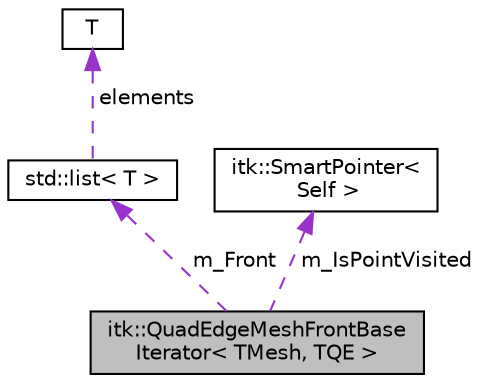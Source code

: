 digraph "itk::QuadEdgeMeshFrontBaseIterator&lt; TMesh, TQE &gt;"
{
 // LATEX_PDF_SIZE
  edge [fontname="Helvetica",fontsize="10",labelfontname="Helvetica",labelfontsize="10"];
  node [fontname="Helvetica",fontsize="10",shape=record];
  Node1 [label="itk::QuadEdgeMeshFrontBase\lIterator\< TMesh, TQE \>",height=0.2,width=0.4,color="black", fillcolor="grey75", style="filled", fontcolor="black",tooltip="Front iterator on Mesh class."];
  Node2 -> Node1 [dir="back",color="darkorchid3",fontsize="10",style="dashed",label=" m_Front" ,fontname="Helvetica"];
  Node2 [label="std::list\< T \>",height=0.2,width=0.4,color="black", fillcolor="white", style="filled",tooltip=" "];
  Node3 -> Node2 [dir="back",color="darkorchid3",fontsize="10",style="dashed",label=" elements" ,fontname="Helvetica"];
  Node3 [label="T",height=0.2,width=0.4,color="black", fillcolor="white", style="filled",tooltip=" "];
  Node4 -> Node1 [dir="back",color="darkorchid3",fontsize="10",style="dashed",label=" m_IsPointVisited" ,fontname="Helvetica"];
  Node4 [label="itk::SmartPointer\<\l Self \>",height=0.2,width=0.4,color="black", fillcolor="white", style="filled",URL="$classitk_1_1SmartPointer.html",tooltip=" "];
}
